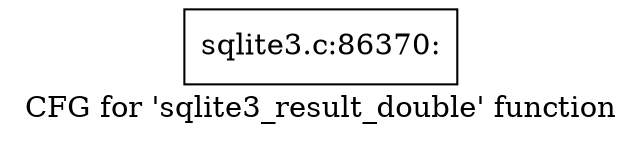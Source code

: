 digraph "CFG for 'sqlite3_result_double' function" {
	label="CFG for 'sqlite3_result_double' function";

	Node0x55c0f5c5e9b0 [shape=record,label="{sqlite3.c:86370:}"];
}
